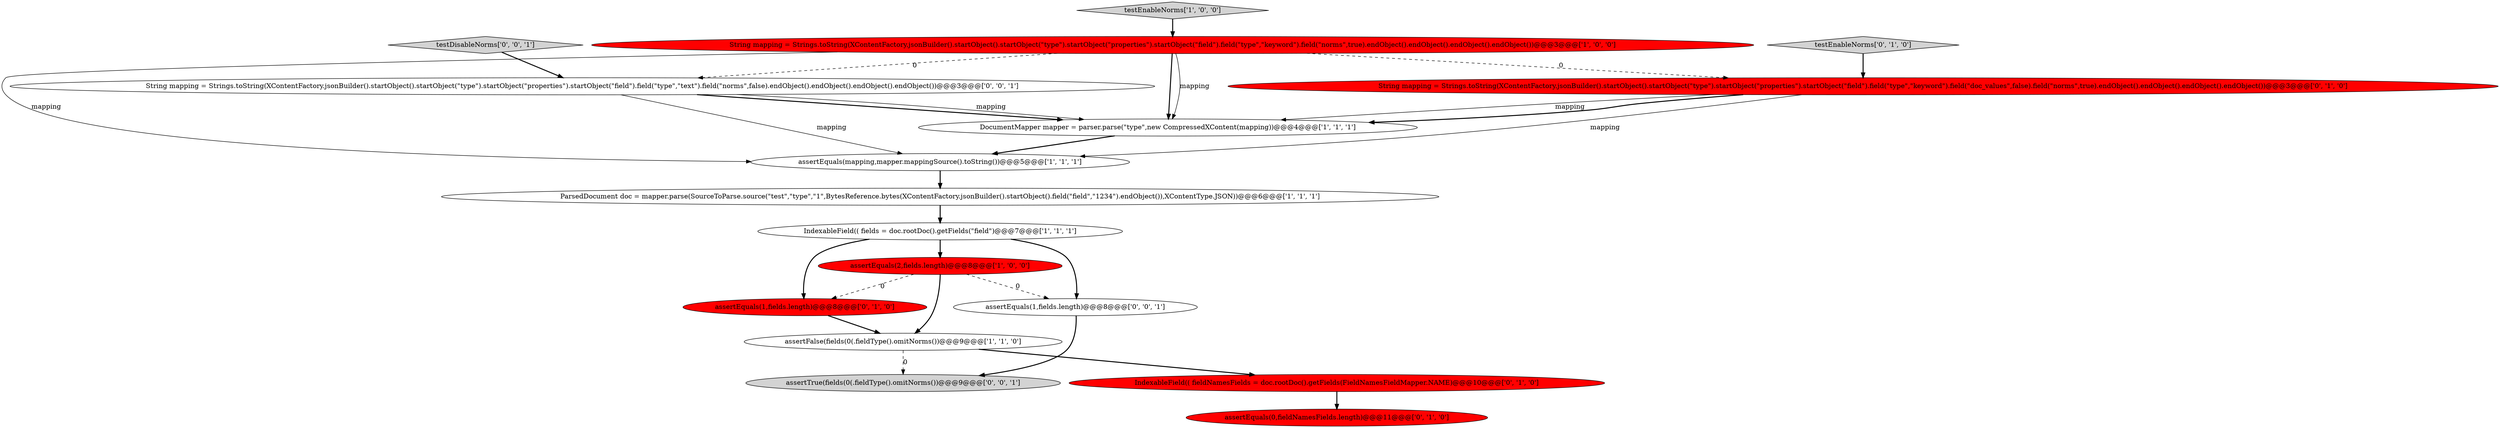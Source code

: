 digraph {
0 [style = filled, label = "IndexableField(( fields = doc.rootDoc().getFields(\"field\")@@@7@@@['1', '1', '1']", fillcolor = white, shape = ellipse image = "AAA0AAABBB1BBB"];
10 [style = filled, label = "assertEquals(0,fieldNamesFields.length)@@@11@@@['0', '1', '0']", fillcolor = red, shape = ellipse image = "AAA1AAABBB2BBB"];
11 [style = filled, label = "assertEquals(1,fields.length)@@@8@@@['0', '1', '0']", fillcolor = red, shape = ellipse image = "AAA1AAABBB2BBB"];
15 [style = filled, label = "assertTrue(fields(0(.fieldType().omitNorms())@@@9@@@['0', '0', '1']", fillcolor = lightgray, shape = ellipse image = "AAA0AAABBB3BBB"];
16 [style = filled, label = "testDisableNorms['0', '0', '1']", fillcolor = lightgray, shape = diamond image = "AAA0AAABBB3BBB"];
1 [style = filled, label = "String mapping = Strings.toString(XContentFactory.jsonBuilder().startObject().startObject(\"type\").startObject(\"properties\").startObject(\"field\").field(\"type\",\"keyword\").field(\"norms\",true).endObject().endObject().endObject().endObject())@@@3@@@['1', '0', '0']", fillcolor = red, shape = ellipse image = "AAA1AAABBB1BBB"];
4 [style = filled, label = "assertEquals(2,fields.length)@@@8@@@['1', '0', '0']", fillcolor = red, shape = ellipse image = "AAA1AAABBB1BBB"];
6 [style = filled, label = "assertFalse(fields(0(.fieldType().omitNorms())@@@9@@@['1', '1', '0']", fillcolor = white, shape = ellipse image = "AAA0AAABBB1BBB"];
14 [style = filled, label = "String mapping = Strings.toString(XContentFactory.jsonBuilder().startObject().startObject(\"type\").startObject(\"properties\").startObject(\"field\").field(\"type\",\"text\").field(\"norms\",false).endObject().endObject().endObject().endObject())@@@3@@@['0', '0', '1']", fillcolor = white, shape = ellipse image = "AAA0AAABBB3BBB"];
9 [style = filled, label = "testEnableNorms['0', '1', '0']", fillcolor = lightgray, shape = diamond image = "AAA0AAABBB2BBB"];
8 [style = filled, label = "IndexableField(( fieldNamesFields = doc.rootDoc().getFields(FieldNamesFieldMapper.NAME)@@@10@@@['0', '1', '0']", fillcolor = red, shape = ellipse image = "AAA1AAABBB2BBB"];
7 [style = filled, label = "DocumentMapper mapper = parser.parse(\"type\",new CompressedXContent(mapping))@@@4@@@['1', '1', '1']", fillcolor = white, shape = ellipse image = "AAA0AAABBB1BBB"];
2 [style = filled, label = "testEnableNorms['1', '0', '0']", fillcolor = lightgray, shape = diamond image = "AAA0AAABBB1BBB"];
5 [style = filled, label = "assertEquals(mapping,mapper.mappingSource().toString())@@@5@@@['1', '1', '1']", fillcolor = white, shape = ellipse image = "AAA0AAABBB1BBB"];
3 [style = filled, label = "ParsedDocument doc = mapper.parse(SourceToParse.source(\"test\",\"type\",\"1\",BytesReference.bytes(XContentFactory.jsonBuilder().startObject().field(\"field\",\"1234\").endObject()),XContentType.JSON))@@@6@@@['1', '1', '1']", fillcolor = white, shape = ellipse image = "AAA0AAABBB1BBB"];
12 [style = filled, label = "String mapping = Strings.toString(XContentFactory.jsonBuilder().startObject().startObject(\"type\").startObject(\"properties\").startObject(\"field\").field(\"type\",\"keyword\").field(\"doc_values\",false).field(\"norms\",true).endObject().endObject().endObject().endObject())@@@3@@@['0', '1', '0']", fillcolor = red, shape = ellipse image = "AAA1AAABBB2BBB"];
13 [style = filled, label = "assertEquals(1,fields.length)@@@8@@@['0', '0', '1']", fillcolor = white, shape = ellipse image = "AAA0AAABBB3BBB"];
5->3 [style = bold, label=""];
8->10 [style = bold, label=""];
0->13 [style = bold, label=""];
1->5 [style = solid, label="mapping"];
1->14 [style = dashed, label="0"];
4->6 [style = bold, label=""];
2->1 [style = bold, label=""];
11->6 [style = bold, label=""];
12->7 [style = solid, label="mapping"];
0->11 [style = bold, label=""];
12->5 [style = solid, label="mapping"];
1->7 [style = bold, label=""];
12->7 [style = bold, label=""];
3->0 [style = bold, label=""];
14->7 [style = bold, label=""];
1->12 [style = dashed, label="0"];
7->5 [style = bold, label=""];
14->5 [style = solid, label="mapping"];
6->15 [style = dashed, label="0"];
0->4 [style = bold, label=""];
6->8 [style = bold, label=""];
16->14 [style = bold, label=""];
9->12 [style = bold, label=""];
13->15 [style = bold, label=""];
4->11 [style = dashed, label="0"];
4->13 [style = dashed, label="0"];
1->7 [style = solid, label="mapping"];
14->7 [style = solid, label="mapping"];
}
